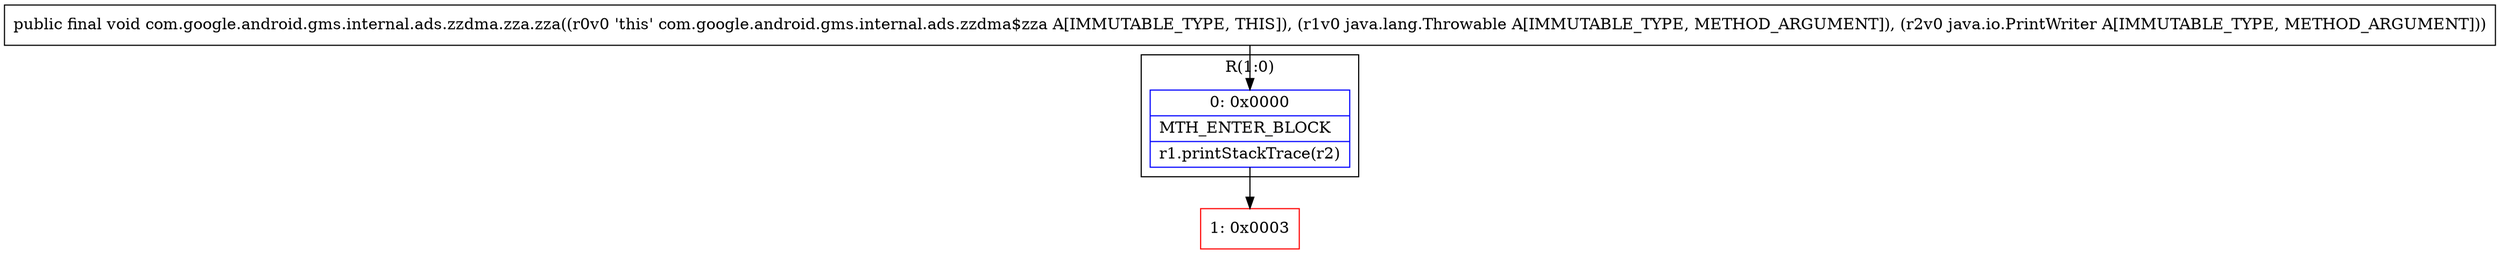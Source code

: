 digraph "CFG forcom.google.android.gms.internal.ads.zzdma.zza.zza(Ljava\/lang\/Throwable;Ljava\/io\/PrintWriter;)V" {
subgraph cluster_Region_1521208683 {
label = "R(1:0)";
node [shape=record,color=blue];
Node_0 [shape=record,label="{0\:\ 0x0000|MTH_ENTER_BLOCK\l|r1.printStackTrace(r2)\l}"];
}
Node_1 [shape=record,color=red,label="{1\:\ 0x0003}"];
MethodNode[shape=record,label="{public final void com.google.android.gms.internal.ads.zzdma.zza.zza((r0v0 'this' com.google.android.gms.internal.ads.zzdma$zza A[IMMUTABLE_TYPE, THIS]), (r1v0 java.lang.Throwable A[IMMUTABLE_TYPE, METHOD_ARGUMENT]), (r2v0 java.io.PrintWriter A[IMMUTABLE_TYPE, METHOD_ARGUMENT])) }"];
MethodNode -> Node_0;
Node_0 -> Node_1;
}

